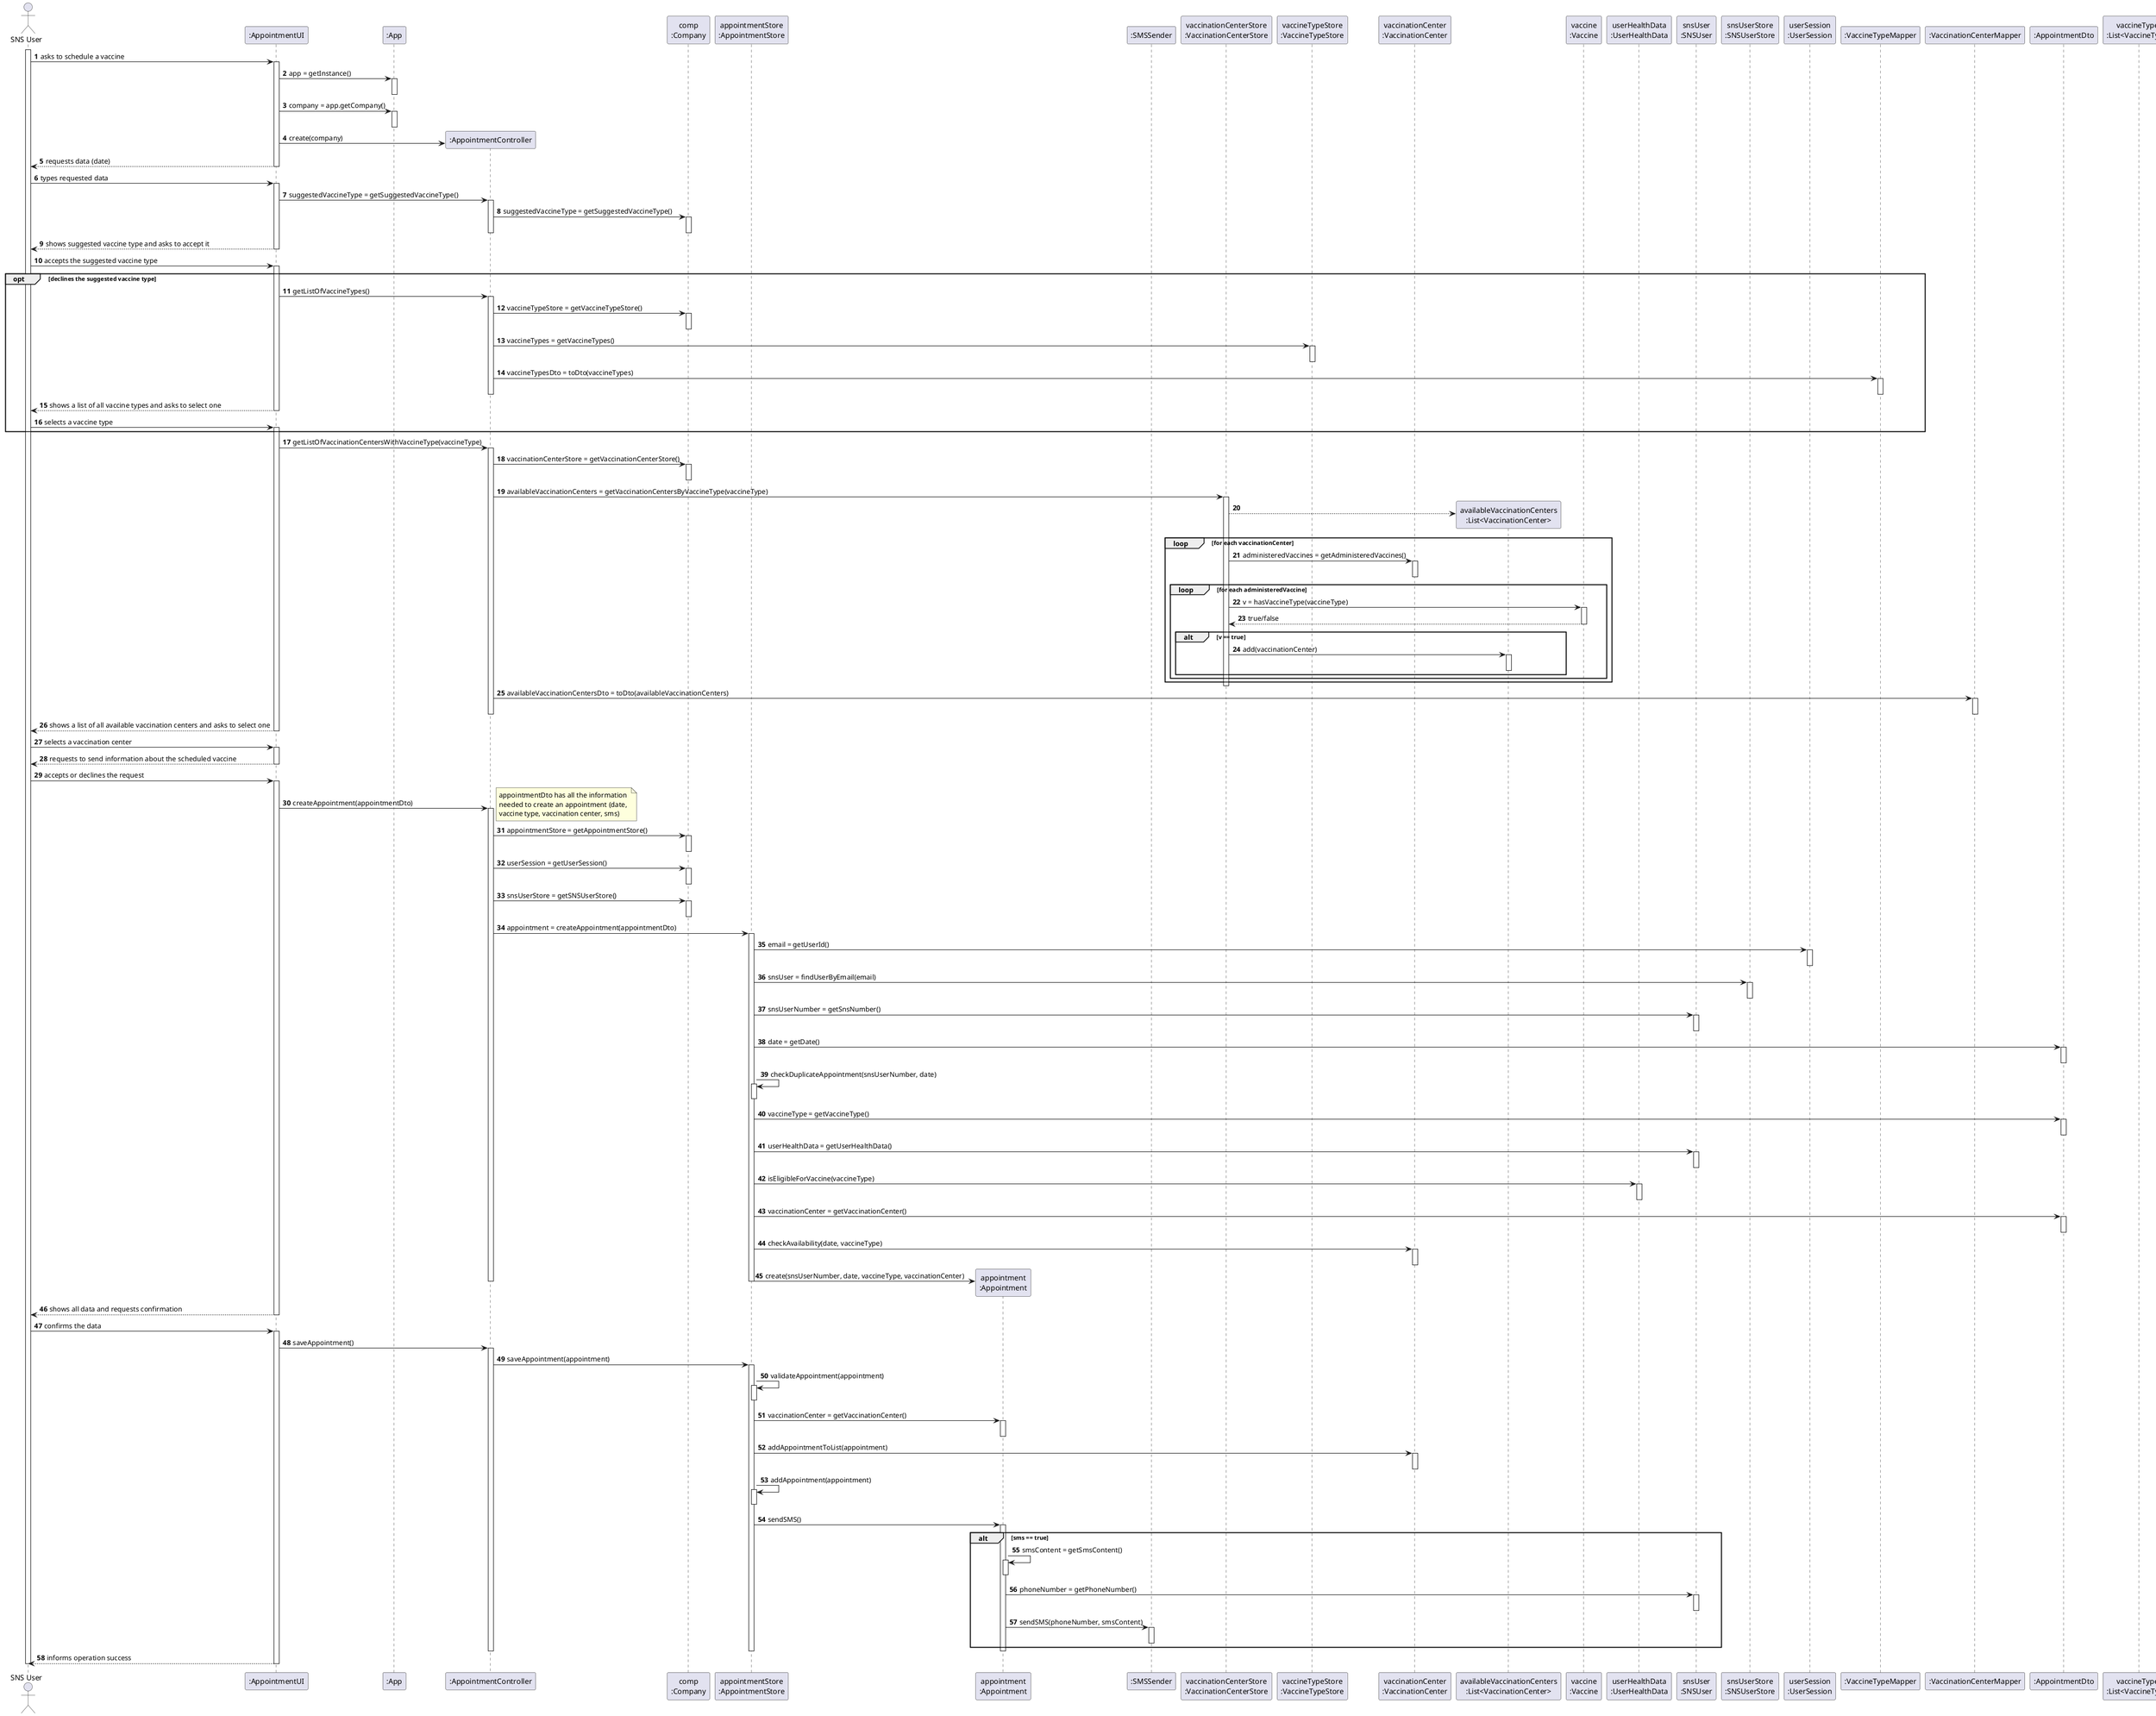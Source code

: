 @startuml US01_SD
autonumber
' hide footbox
actor "SNS User" as user

participant ":AppointmentUI" as ui
participant ":App" as app
participant ":AppointmentController" as controller
participant "comp\n:Company" as company
participant "appointmentStore\n:AppointmentStore" as appointmentStore
participant "appointment\n:Appointment" as appointment
participant ":SMSSender" as smsSender
participant "vaccinationCenterStore\n:VaccinationCenterStore" as vacCenterStore
participant "vaccineTypeStore\n:VaccineTypeStore" as vacTypeStore
participant "vaccinationCenter\n:VaccinationCenter" as vacCenter
participant "availableVaccinationCenters\n:List<VaccinationCenter>" as vacCenterList
participant "vaccine\n:Vaccine" as vaccine
participant "userHealthData\n:UserHealthData" as userHealthData
participant "snsUser\n:SNSUser" as snsUser
participant "snsUserStore\n:SNSUserStore" as snsUserStore
participant "userSession\n:UserSession" as userSession
participant ":VaccineTypeMapper" as vacTypeMapper
participant ":VaccinationCenterMapper" as vacCenterMapper
participant ":AppointmentDto" as appointmentDto
participant "vaccineTypes\n:List<VaccineType>"
participant "vaccineTypesDto\n:List<VaccineTypeDto>"
participant "administeredVaccines\n:List<Vaccine>"

activate user

user -> ui : asks to schedule a vaccine

activate ui
    ui -> app : app = getInstance()
    activate app
    deactivate app
    ui -> app : company = app.getCompany()
    activate app
    deactivate app
    ui -> controller** : create(company)
    ui --> user : requests data (date)
deactivate ui

user -> ui : types requested data

activate ui
    ui -> controller : suggestedVaccineType = getSuggestedVaccineType()
    activate controller
        controller -> company : suggestedVaccineType = getSuggestedVaccineType()
        activate company
        deactivate company
    deactivate controller
    ui --> user : shows suggested vaccine type and asks to accept it
deactivate ui

user -> ui : accepts the suggested vaccine type

opt declines the suggested vaccine type
    activate ui
        ui -> controller : getListOfVaccineTypes()
        activate controller
            controller -> company : vaccineTypeStore = getVaccineTypeStore()
            activate company
            deactivate company
            controller -> vacTypeStore : vaccineTypes = getVaccineTypes()
            activate vacTypeStore
            deactivate vacTypeStore
            controller -> vacTypeMapper : vaccineTypesDto = toDto(vaccineTypes)
            activate vacTypeMapper
            deactivate vacTypeMapper
        deactivate controller
        ui --> user : shows a list of all vaccine types and asks to select one
    deactivate ui

user -> ui : selects a vaccine type

activate ui
end
    ui -> controller : getListOfVaccinationCentersWithVaccineType(vaccineType)
    activate controller
        controller -> company : vaccinationCenterStore = getVaccinationCenterStore()
        activate company
        deactivate company
        controller -> vacCenterStore : availableVaccinationCenters = getVaccinationCentersByVaccineType(vaccineType)
        activate vacCenterStore
            vacCenterStore --> vacCenterList**
            loop for each vaccinationCenter
                vacCenterStore -> vacCenter : administeredVaccines = getAdministeredVaccines()
                activate vacCenter
                deactivate vacCenter
                loop for each administeredVaccine
                    vacCenterStore -> vaccine : v = hasVaccineType(vaccineType)
                    activate vaccine
                        vaccine --> vacCenterStore : true/false
                    deactivate vaccine
                    alt v == true
                        vacCenterStore -> vacCenterList : add(vaccinationCenter)
                        activate vacCenterList
                        deactivate vacCenterList
                    end
                end
            end
        deactivate vacCenterStore
        controller -> vacCenterMapper : availableVaccinationCentersDto = toDto(availableVaccinationCenters)
        activate vacCenterMapper
        deactivate vacCenterMapper
    deactivate controller
    ui --> user : shows a list of all available vaccination centers and asks to select one
deactivate ui

user -> ui : selects a vaccination center

activate ui
    ui --> user : requests to send information about the scheduled vaccine
deactivate ui

user -> ui : accepts or declines the request

activate ui
    ui -> controller : createAppointment(appointmentDto)
    note right
        appointmentDto has all the information 
        needed to create an appointment (date, 
        vaccine type, vaccination center, sms)
    end note
    activate controller
        controller -> company : appointmentStore = getAppointmentStore()
        activate company
        deactivate company
        controller -> company : userSession = getUserSession()
        activate company
        deactivate company
        controller -> company : snsUserStore = getSNSUserStore()
        activate company
        deactivate company
        controller -> appointmentStore : appointment = createAppointment(appointmentDto)
        activate appointmentStore
            appointmentStore -> userSession : email = getUserId()
            activate userSession
            deactivate userSession
            appointmentStore -> snsUserStore : snsUser = findUserByEmail(email)
            activate snsUserStore
            deactivate snsUserStore
            appointmentStore -> snsUser : snsUserNumber = getSnsNumber()
            activate snsUser
            deactivate snsUser
            appointmentStore -> appointmentDto : date = getDate()
            activate appointmentDto
            deactivate appointmentDto
            appointmentStore -> appointmentStore : checkDuplicateAppointment(snsUserNumber, date)
            activate appointmentStore
            deactivate appointmentStore
            appointmentStore -> appointmentDto : vaccineType = getVaccineType()
            activate appointmentDto
            deactivate appointmentDto
            appointmentStore -> snsUser : userHealthData = getUserHealthData()
            activate snsUser
            deactivate snsUser
            appointmentStore -> userHealthData : isEligibleForVaccine(vaccineType)
            activate userHealthData
            deactivate userHealthData
            appointmentStore -> appointmentDto : vaccinationCenter = getVaccinationCenter()
            activate appointmentDto
            deactivate appointmentDto
            appointmentStore -> vacCenter : checkAvailability(date, vaccineType)
            activate vacCenter
            deactivate vacCenter
            appointmentStore -> appointment** : create(snsUserNumber, date, vaccineType, vaccinationCenter)
        deactivate appointmentStore
    deactivate controller
    ui --> user : shows all data and requests confirmation
deactivate ui

user -> ui : confirms the data

activate ui 
    ui -> controller : saveAppointment()
    activate controller
        controller -> appointmentStore : saveAppointment(appointment)
        activate appointmentStore
            appointmentStore -> appointmentStore : validateAppointment(appointment)
            activate appointmentStore
            deactivate appointmentStore
            appointmentStore -> appointment : vaccinationCenter = getVaccinationCenter()
            activate appointment
            deactivate appointment
            appointmentStore -> vacCenter : addAppointmentToList(appointment)
            activate vacCenter
            deactivate vacCenter         
            appointmentStore -> appointmentStore : addAppointment(appointment)
            activate appointmentStore
            deactivate appointmentStore
            appointmentStore -> appointment : sendSMS()
            activate appointment
                alt sms == true
                    appointment -> appointment : smsContent = getSmsContent()
                    activate appointment
                    deactivate appointment
                    appointment -> snsUser : phoneNumber = getPhoneNumber()
                    activate snsUser
                    deactivate snsUser
                    appointment -> smsSender : sendSMS(phoneNumber, smsContent)
                    activate smsSender
                    deactivate smsSender
                end
            deactivate appointment
        deactivate appointmentStore
    deactivate controller
    ui --> user : informs operation success
deactivate ui

deactivate user

@enduml